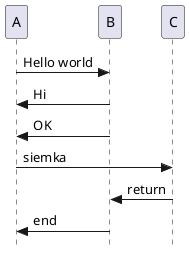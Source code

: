 @startuml Hello_World
skinparam Style strictuml
A -> B : Hello world
B -> A : Hi
A <- B : OK
A -> C : siemka
C -> B : return
B -> A : end
@enduml
